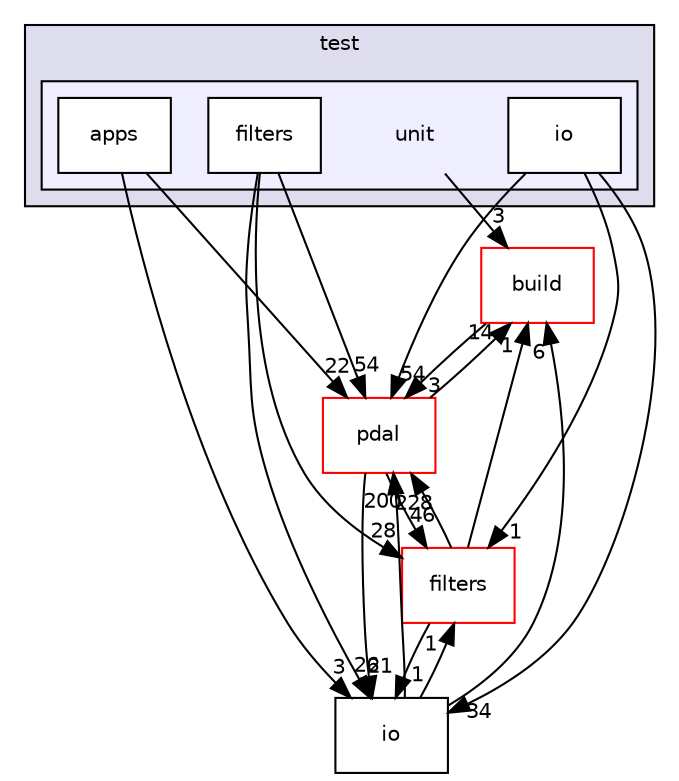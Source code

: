 digraph "pdal/test/unit" {
  compound=true
  node [ fontsize="10", fontname="Helvetica"];
  edge [ labelfontsize="10", labelfontname="Helvetica"];
  subgraph clusterdir_88aa5027650279860e272a4a9998da6e {
    graph [ bgcolor="#ddddee", pencolor="black", label="test" fontname="Helvetica", fontsize="10", URL="dir_88aa5027650279860e272a4a9998da6e.html"]
  subgraph clusterdir_0bee77d4317ae7bab1cabfbf614fba15 {
    graph [ bgcolor="#eeeeff", pencolor="black", label="" URL="dir_0bee77d4317ae7bab1cabfbf614fba15.html"];
    dir_0bee77d4317ae7bab1cabfbf614fba15 [shape=plaintext label="unit"];
    dir_92bb9eb1ddf2653037381b0c4a875cb6 [shape=box label="apps" color="black" fillcolor="white" style="filled" URL="dir_92bb9eb1ddf2653037381b0c4a875cb6.html"];
    dir_0ba62e8d899838bebbd501f6e513c73c [shape=box label="filters" color="black" fillcolor="white" style="filled" URL="dir_0ba62e8d899838bebbd501f6e513c73c.html"];
    dir_2916c6dff049dc4f2927e06256c3c0c0 [shape=box label="io" color="black" fillcolor="white" style="filled" URL="dir_2916c6dff049dc4f2927e06256c3c0c0.html"];
  }
  }
  dir_37e2adedb6e706efcbfadb5213756005 [shape=box label="pdal" fillcolor="white" style="filled" color="red" URL="dir_37e2adedb6e706efcbfadb5213756005.html"];
  dir_58d97b97570bab8e4f5aca2d6cc8ee64 [shape=box label="build" fillcolor="white" style="filled" color="red" URL="dir_58d97b97570bab8e4f5aca2d6cc8ee64.html"];
  dir_1d5bbadd870fe047ff237b24e55617ae [shape=box label="io" URL="dir_1d5bbadd870fe047ff237b24e55617ae.html"];
  dir_9348238a26585a7e0b208544997ebe2f [shape=box label="filters" fillcolor="white" style="filled" color="red" URL="dir_9348238a26585a7e0b208544997ebe2f.html"];
  dir_37e2adedb6e706efcbfadb5213756005->dir_58d97b97570bab8e4f5aca2d6cc8ee64 [headlabel="14", labeldistance=1.5 headhref="dir_000050_000002.html"];
  dir_37e2adedb6e706efcbfadb5213756005->dir_1d5bbadd870fe047ff237b24e55617ae [headlabel="21", labeldistance=1.5 headhref="dir_000050_000044.html"];
  dir_37e2adedb6e706efcbfadb5213756005->dir_9348238a26585a7e0b208544997ebe2f [headlabel="46", labeldistance=1.5 headhref="dir_000050_000042.html"];
  dir_92bb9eb1ddf2653037381b0c4a875cb6->dir_37e2adedb6e706efcbfadb5213756005 [headlabel="22", labeldistance=1.5 headhref="dir_000109_000050.html"];
  dir_92bb9eb1ddf2653037381b0c4a875cb6->dir_1d5bbadd870fe047ff237b24e55617ae [headlabel="3", labeldistance=1.5 headhref="dir_000109_000044.html"];
  dir_0ba62e8d899838bebbd501f6e513c73c->dir_37e2adedb6e706efcbfadb5213756005 [headlabel="54", labeldistance=1.5 headhref="dir_000110_000050.html"];
  dir_0ba62e8d899838bebbd501f6e513c73c->dir_1d5bbadd870fe047ff237b24e55617ae [headlabel="26", labeldistance=1.5 headhref="dir_000110_000044.html"];
  dir_0ba62e8d899838bebbd501f6e513c73c->dir_9348238a26585a7e0b208544997ebe2f [headlabel="28", labeldistance=1.5 headhref="dir_000110_000042.html"];
  dir_58d97b97570bab8e4f5aca2d6cc8ee64->dir_37e2adedb6e706efcbfadb5213756005 [headlabel="3", labeldistance=1.5 headhref="dir_000002_000050.html"];
  dir_1d5bbadd870fe047ff237b24e55617ae->dir_37e2adedb6e706efcbfadb5213756005 [headlabel="200", labeldistance=1.5 headhref="dir_000044_000050.html"];
  dir_1d5bbadd870fe047ff237b24e55617ae->dir_58d97b97570bab8e4f5aca2d6cc8ee64 [headlabel="6", labeldistance=1.5 headhref="dir_000044_000002.html"];
  dir_1d5bbadd870fe047ff237b24e55617ae->dir_9348238a26585a7e0b208544997ebe2f [headlabel="1", labeldistance=1.5 headhref="dir_000044_000042.html"];
  dir_2916c6dff049dc4f2927e06256c3c0c0->dir_37e2adedb6e706efcbfadb5213756005 [headlabel="54", labeldistance=1.5 headhref="dir_000111_000050.html"];
  dir_2916c6dff049dc4f2927e06256c3c0c0->dir_1d5bbadd870fe047ff237b24e55617ae [headlabel="34", labeldistance=1.5 headhref="dir_000111_000044.html"];
  dir_2916c6dff049dc4f2927e06256c3c0c0->dir_9348238a26585a7e0b208544997ebe2f [headlabel="1", labeldistance=1.5 headhref="dir_000111_000042.html"];
  dir_9348238a26585a7e0b208544997ebe2f->dir_37e2adedb6e706efcbfadb5213756005 [headlabel="228", labeldistance=1.5 headhref="dir_000042_000050.html"];
  dir_9348238a26585a7e0b208544997ebe2f->dir_58d97b97570bab8e4f5aca2d6cc8ee64 [headlabel="1", labeldistance=1.5 headhref="dir_000042_000002.html"];
  dir_9348238a26585a7e0b208544997ebe2f->dir_1d5bbadd870fe047ff237b24e55617ae [headlabel="1", labeldistance=1.5 headhref="dir_000042_000044.html"];
  dir_0bee77d4317ae7bab1cabfbf614fba15->dir_58d97b97570bab8e4f5aca2d6cc8ee64 [headlabel="3", labeldistance=1.5 headhref="dir_000016_000002.html"];
}
